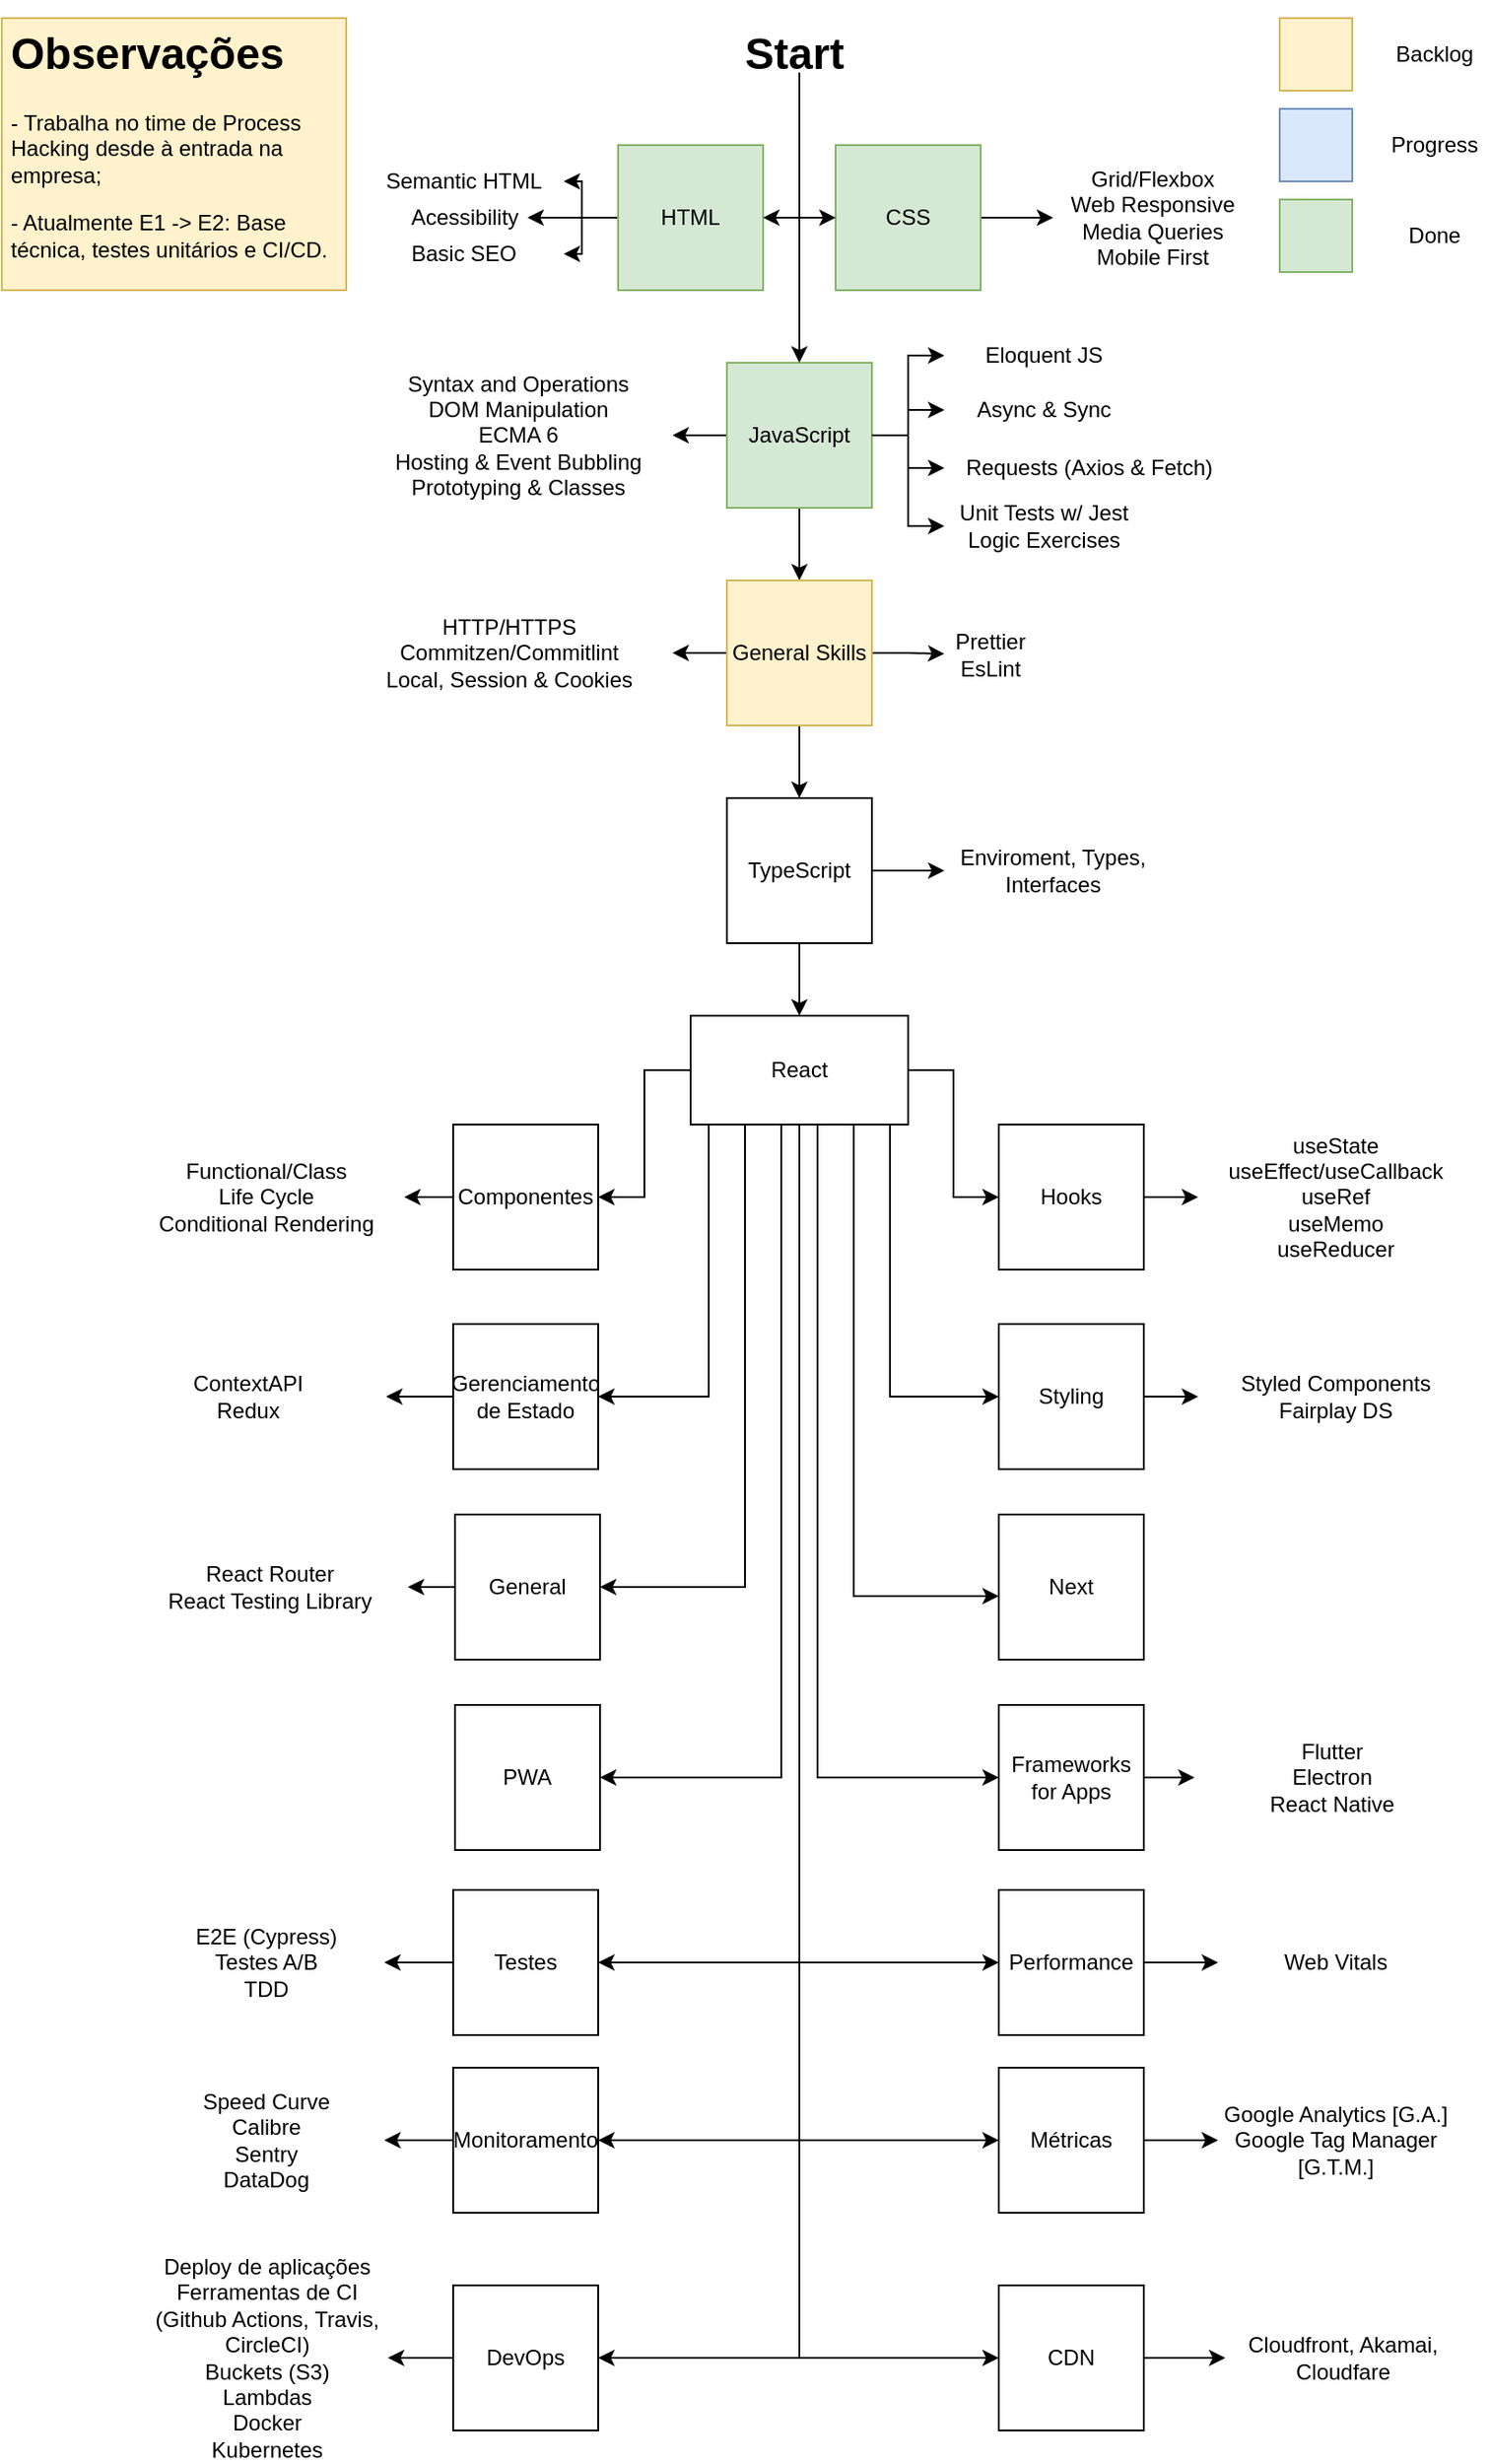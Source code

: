<mxfile version="15.7.3" type="github">
  <diagram id="agUBH981tSHvttuCAfrt" name="Page-1">
    <mxGraphModel dx="861" dy="510" grid="1" gridSize="10" guides="1" tooltips="1" connect="1" arrows="1" fold="1" page="1" pageScale="1" pageWidth="850" pageHeight="1100" math="0" shadow="0">
      <root>
        <mxCell id="0" />
        <mxCell id="1" parent="0" />
        <mxCell id="6p1vlQ0GJCw1Co-W3nL5-1" value="&lt;h1&gt;Observações&lt;/h1&gt;&lt;p&gt;- Trabalha no time de Process Hacking desde à entrada na empresa;&lt;/p&gt;&lt;p&gt;- Atualmente E1 -&amp;gt; E2: Base técnica, testes unitários e CI/CD.&lt;/p&gt;&lt;p&gt;&lt;br&gt;&lt;/p&gt;" style="text;html=1;strokeColor=#d6b656;fillColor=#fff2cc;spacing=5;spacingTop=-20;whiteSpace=wrap;overflow=hidden;rounded=0;" parent="1" vertex="1">
          <mxGeometry x="10" y="10" width="190" height="150" as="geometry" />
        </mxCell>
        <mxCell id="6p1vlQ0GJCw1Co-W3nL5-2" style="edgeStyle=orthogonalEdgeStyle;rounded=0;orthogonalLoop=1;jettySize=auto;html=1;" parent="1" source="6p1vlQ0GJCw1Co-W3nL5-5" target="6p1vlQ0GJCw1Co-W3nL5-8" edge="1">
          <mxGeometry relative="1" as="geometry" />
        </mxCell>
        <mxCell id="6p1vlQ0GJCw1Co-W3nL5-3" style="edgeStyle=orthogonalEdgeStyle;rounded=0;orthogonalLoop=1;jettySize=auto;html=1;" parent="1" source="6p1vlQ0GJCw1Co-W3nL5-5" target="6p1vlQ0GJCw1Co-W3nL5-34" edge="1">
          <mxGeometry relative="1" as="geometry" />
        </mxCell>
        <mxCell id="6p1vlQ0GJCw1Co-W3nL5-4" style="edgeStyle=orthogonalEdgeStyle;rounded=0;orthogonalLoop=1;jettySize=auto;html=1;" parent="1" source="6p1vlQ0GJCw1Co-W3nL5-5" target="6p1vlQ0GJCw1Co-W3nL5-35" edge="1">
          <mxGeometry relative="1" as="geometry" />
        </mxCell>
        <mxCell id="6p1vlQ0GJCw1Co-W3nL5-5" value="HTML" style="whiteSpace=wrap;html=1;aspect=fixed;fillColor=#d5e8d4;strokeColor=#82b366;" parent="1" vertex="1">
          <mxGeometry x="350" y="80" width="80" height="80" as="geometry" />
        </mxCell>
        <mxCell id="6p1vlQ0GJCw1Co-W3nL5-6" style="edgeStyle=orthogonalEdgeStyle;rounded=0;orthogonalLoop=1;jettySize=auto;html=1;" parent="1" source="6p1vlQ0GJCw1Co-W3nL5-7" target="6p1vlQ0GJCw1Co-W3nL5-9" edge="1">
          <mxGeometry relative="1" as="geometry" />
        </mxCell>
        <mxCell id="6p1vlQ0GJCw1Co-W3nL5-7" value="CSS" style="whiteSpace=wrap;html=1;aspect=fixed;fillColor=#d5e8d4;strokeColor=#82b366;" parent="1" vertex="1">
          <mxGeometry x="470" y="80" width="80" height="80" as="geometry" />
        </mxCell>
        <mxCell id="6p1vlQ0GJCw1Co-W3nL5-8" value="Semantic HTML" style="text;html=1;strokeColor=none;fillColor=none;align=center;verticalAlign=middle;whiteSpace=wrap;rounded=0;" parent="1" vertex="1">
          <mxGeometry x="210" y="90" width="110" height="20" as="geometry" />
        </mxCell>
        <mxCell id="6p1vlQ0GJCw1Co-W3nL5-9" value="Grid/Flexbox&lt;br&gt;Web Responsive&lt;br&gt;Media Queries&lt;br&gt;Mobile First" style="text;html=1;strokeColor=none;fillColor=none;align=center;verticalAlign=middle;whiteSpace=wrap;rounded=0;" parent="1" vertex="1">
          <mxGeometry x="590" y="110" width="110" height="20" as="geometry" />
        </mxCell>
        <mxCell id="6p1vlQ0GJCw1Co-W3nL5-10" style="edgeStyle=orthogonalEdgeStyle;rounded=0;orthogonalLoop=1;jettySize=auto;html=1;" parent="1" source="6p1vlQ0GJCw1Co-W3nL5-13" target="6p1vlQ0GJCw1Co-W3nL5-14" edge="1">
          <mxGeometry relative="1" as="geometry" />
        </mxCell>
        <mxCell id="6p1vlQ0GJCw1Co-W3nL5-11" style="edgeStyle=orthogonalEdgeStyle;rounded=0;orthogonalLoop=1;jettySize=auto;html=1;" parent="1" source="6p1vlQ0GJCw1Co-W3nL5-13" target="6p1vlQ0GJCw1Co-W3nL5-15" edge="1">
          <mxGeometry relative="1" as="geometry" />
        </mxCell>
        <mxCell id="6p1vlQ0GJCw1Co-W3nL5-12" style="edgeStyle=orthogonalEdgeStyle;rounded=0;orthogonalLoop=1;jettySize=auto;html=1;entryX=0.5;entryY=0;entryDx=0;entryDy=0;" parent="1" source="6p1vlQ0GJCw1Co-W3nL5-13" target="6p1vlQ0GJCw1Co-W3nL5-25" edge="1">
          <mxGeometry relative="1" as="geometry" />
        </mxCell>
        <mxCell id="9mveYApbmtlLo5inXnCP-2" style="edgeStyle=orthogonalEdgeStyle;rounded=0;orthogonalLoop=1;jettySize=auto;html=1;" parent="1" source="6p1vlQ0GJCw1Co-W3nL5-13" target="9mveYApbmtlLo5inXnCP-3" edge="1">
          <mxGeometry relative="1" as="geometry">
            <mxPoint x="520" y="270" as="targetPoint" />
          </mxGeometry>
        </mxCell>
        <mxCell id="wWRz1BCfIXu3STuvE5zI-3" style="edgeStyle=orthogonalEdgeStyle;rounded=0;orthogonalLoop=1;jettySize=auto;html=1;" parent="1" source="6p1vlQ0GJCw1Co-W3nL5-13" target="wWRz1BCfIXu3STuvE5zI-1" edge="1">
          <mxGeometry relative="1" as="geometry" />
        </mxCell>
        <mxCell id="6p1vlQ0GJCw1Co-W3nL5-13" value="JavaScript" style="whiteSpace=wrap;html=1;aspect=fixed;fillColor=#d5e8d4;strokeColor=#82b366;" parent="1" vertex="1">
          <mxGeometry x="410" y="200" width="80" height="80" as="geometry" />
        </mxCell>
        <mxCell id="6p1vlQ0GJCw1Co-W3nL5-14" value="Syntax and Operations&lt;br&gt;DOM Manipulation&lt;br&gt;ECMA 6&lt;br&gt;Hosting &amp;amp; Event Bubbling&lt;br&gt;Prototyping &amp;amp; Classes" style="text;html=1;strokeColor=none;fillColor=none;align=center;verticalAlign=middle;whiteSpace=wrap;rounded=0;" parent="1" vertex="1">
          <mxGeometry x="210" y="230" width="170" height="20" as="geometry" />
        </mxCell>
        <mxCell id="6p1vlQ0GJCw1Co-W3nL5-15" value="Eloquent JS" style="text;html=1;strokeColor=none;fillColor=none;align=center;verticalAlign=middle;whiteSpace=wrap;rounded=0;" parent="1" vertex="1">
          <mxGeometry x="530" y="180" width="110" height="32" as="geometry" />
        </mxCell>
        <mxCell id="9mveYApbmtlLo5inXnCP-4" value="&amp;nbsp;" style="text;html=1;align=center;verticalAlign=middle;resizable=0;points=[];autosize=1;rotation=90;" parent="6p1vlQ0GJCw1Co-W3nL5-15" vertex="1">
          <mxGeometry x="55" y="12" width="20" height="20" as="geometry" />
        </mxCell>
        <mxCell id="6p1vlQ0GJCw1Co-W3nL5-16" style="edgeStyle=orthogonalEdgeStyle;rounded=0;orthogonalLoop=1;jettySize=auto;html=1;exitX=0.5;exitY=1;exitDx=0;exitDy=0;" parent="1" source="6p1vlQ0GJCw1Co-W3nL5-15" target="6p1vlQ0GJCw1Co-W3nL5-15" edge="1">
          <mxGeometry relative="1" as="geometry" />
        </mxCell>
        <mxCell id="6p1vlQ0GJCw1Co-W3nL5-17" style="edgeStyle=orthogonalEdgeStyle;rounded=0;orthogonalLoop=1;jettySize=auto;html=1;entryX=1;entryY=0.5;entryDx=0;entryDy=0;" parent="1" source="6p1vlQ0GJCw1Co-W3nL5-20" target="6p1vlQ0GJCw1Co-W3nL5-5" edge="1">
          <mxGeometry relative="1" as="geometry" />
        </mxCell>
        <mxCell id="6p1vlQ0GJCw1Co-W3nL5-18" style="edgeStyle=orthogonalEdgeStyle;rounded=0;orthogonalLoop=1;jettySize=auto;html=1;entryX=0;entryY=0.5;entryDx=0;entryDy=0;" parent="1" source="6p1vlQ0GJCw1Co-W3nL5-20" target="6p1vlQ0GJCw1Co-W3nL5-7" edge="1">
          <mxGeometry relative="1" as="geometry" />
        </mxCell>
        <mxCell id="6p1vlQ0GJCw1Co-W3nL5-19" style="edgeStyle=orthogonalEdgeStyle;rounded=0;orthogonalLoop=1;jettySize=auto;html=1;" parent="1" source="6p1vlQ0GJCw1Co-W3nL5-20" target="6p1vlQ0GJCw1Co-W3nL5-13" edge="1">
          <mxGeometry relative="1" as="geometry" />
        </mxCell>
        <mxCell id="6p1vlQ0GJCw1Co-W3nL5-20" value="&lt;h1&gt;Start&lt;/h1&gt;" style="text;html=1;strokeColor=none;fillColor=none;spacing=5;spacingTop=-20;whiteSpace=wrap;overflow=hidden;rounded=0;" parent="1" vertex="1">
          <mxGeometry x="415" y="10" width="70" height="30" as="geometry" />
        </mxCell>
        <mxCell id="6p1vlQ0GJCw1Co-W3nL5-24" style="edgeStyle=orthogonalEdgeStyle;rounded=0;orthogonalLoop=1;jettySize=auto;html=1;" parent="1" source="6p1vlQ0GJCw1Co-W3nL5-25" target="6p1vlQ0GJCw1Co-W3nL5-38" edge="1">
          <mxGeometry relative="1" as="geometry">
            <mxPoint x="620" y="360.0" as="targetPoint" />
            <Array as="points" />
          </mxGeometry>
        </mxCell>
        <mxCell id="hISglGd7XBu-Tsz0KGXN-2" style="edgeStyle=orthogonalEdgeStyle;rounded=0;orthogonalLoop=1;jettySize=auto;html=1;" parent="1" source="6p1vlQ0GJCw1Co-W3nL5-25" target="hISglGd7XBu-Tsz0KGXN-3" edge="1">
          <mxGeometry relative="1" as="geometry">
            <mxPoint x="300" y="360.0" as="targetPoint" />
          </mxGeometry>
        </mxCell>
        <mxCell id="_Mu3jGa9Z7ArrBiEgI-9-2" value="" style="edgeStyle=orthogonalEdgeStyle;rounded=0;orthogonalLoop=1;jettySize=auto;html=1;" edge="1" parent="1" source="6p1vlQ0GJCw1Co-W3nL5-25" target="_Mu3jGa9Z7ArrBiEgI-9-1">
          <mxGeometry relative="1" as="geometry" />
        </mxCell>
        <mxCell id="6p1vlQ0GJCw1Co-W3nL5-25" value="General Skills" style="whiteSpace=wrap;html=1;aspect=fixed;fillColor=#fff2cc;strokeColor=#d6b656;" parent="1" vertex="1">
          <mxGeometry x="410" y="320" width="80" height="80" as="geometry" />
        </mxCell>
        <mxCell id="6p1vlQ0GJCw1Co-W3nL5-34" value="Basic SEO" style="text;html=1;strokeColor=none;fillColor=none;align=center;verticalAlign=middle;whiteSpace=wrap;rounded=0;" parent="1" vertex="1">
          <mxGeometry x="210" y="130" width="110" height="20" as="geometry" />
        </mxCell>
        <mxCell id="6p1vlQ0GJCw1Co-W3nL5-35" value="&lt;span&gt;Acessibility&lt;/span&gt;" style="text;html=1;align=center;verticalAlign=middle;resizable=0;points=[];autosize=1;strokeColor=none;" parent="1" vertex="1">
          <mxGeometry x="230" y="110" width="70" height="20" as="geometry" />
        </mxCell>
        <mxCell id="6p1vlQ0GJCw1Co-W3nL5-38" value="Prettier&lt;br&gt;EsLint" style="text;html=1;align=center;verticalAlign=middle;resizable=0;points=[];autosize=1;strokeColor=none;" parent="1" vertex="1">
          <mxGeometry x="530" y="345.5" width="50" height="30" as="geometry" />
        </mxCell>
        <mxCell id="hISglGd7XBu-Tsz0KGXN-3" value="HTTP/HTTPS&lt;br&gt;Commitzen/Commitlint&lt;br&gt;Local, Session &amp;amp; Cookies" style="text;html=1;strokeColor=none;fillColor=none;align=center;verticalAlign=middle;whiteSpace=wrap;rounded=0;" parent="1" vertex="1">
          <mxGeometry x="200" y="339.5" width="180" height="41" as="geometry" />
        </mxCell>
        <mxCell id="3GDLqbfNz6WAspBwxzbK-1" value="" style="whiteSpace=wrap;html=1;aspect=fixed;fillColor=#dae8fc;strokeColor=#6c8ebf;" parent="1" vertex="1">
          <mxGeometry x="715" y="60" width="40" height="40" as="geometry" />
        </mxCell>
        <mxCell id="3GDLqbfNz6WAspBwxzbK-2" value="Progress" style="text;html=1;align=center;verticalAlign=middle;resizable=0;points=[];autosize=1;strokeColor=none;" parent="1" vertex="1">
          <mxGeometry x="770" y="70" width="60" height="20" as="geometry" />
        </mxCell>
        <mxCell id="3GDLqbfNz6WAspBwxzbK-3" value="" style="whiteSpace=wrap;html=1;aspect=fixed;fillColor=#fff2cc;strokeColor=#d6b656;" parent="1" vertex="1">
          <mxGeometry x="715" y="10" width="40" height="40" as="geometry" />
        </mxCell>
        <mxCell id="3GDLqbfNz6WAspBwxzbK-4" value="Backlog" style="text;html=1;align=center;verticalAlign=middle;resizable=0;points=[];autosize=1;strokeColor=none;" parent="1" vertex="1">
          <mxGeometry x="770" y="20" width="60" height="20" as="geometry" />
        </mxCell>
        <mxCell id="3GDLqbfNz6WAspBwxzbK-5" value="" style="whiteSpace=wrap;html=1;aspect=fixed;fillColor=#d5e8d4;strokeColor=#82b366;" parent="1" vertex="1">
          <mxGeometry x="715" y="110" width="40" height="40" as="geometry" />
        </mxCell>
        <mxCell id="3GDLqbfNz6WAspBwxzbK-6" value="Done" style="text;html=1;align=center;verticalAlign=middle;resizable=0;points=[];autosize=1;strokeColor=none;" parent="1" vertex="1">
          <mxGeometry x="780" y="120" width="40" height="20" as="geometry" />
        </mxCell>
        <mxCell id="9mveYApbmtlLo5inXnCP-1" style="edgeStyle=orthogonalEdgeStyle;rounded=0;orthogonalLoop=1;jettySize=auto;html=1;exitX=0.5;exitY=1;exitDx=0;exitDy=0;" parent="1" source="6p1vlQ0GJCw1Co-W3nL5-15" target="6p1vlQ0GJCw1Co-W3nL5-15" edge="1">
          <mxGeometry relative="1" as="geometry" />
        </mxCell>
        <mxCell id="9mveYApbmtlLo5inXnCP-3" value="Unit Tests w/ Jest&lt;br&gt;Logic Exercises" style="text;html=1;strokeColor=none;fillColor=none;align=center;verticalAlign=middle;whiteSpace=wrap;rounded=0;" parent="1" vertex="1">
          <mxGeometry x="530" y="280" width="110" height="20" as="geometry" />
        </mxCell>
        <mxCell id="wWRz1BCfIXu3STuvE5zI-1" value="Async &amp;amp; Sync" style="text;html=1;strokeColor=none;fillColor=none;align=center;verticalAlign=middle;whiteSpace=wrap;rounded=0;" parent="1" vertex="1">
          <mxGeometry x="530" y="210" width="110" height="32" as="geometry" />
        </mxCell>
        <mxCell id="wWRz1BCfIXu3STuvE5zI-2" value="&amp;nbsp;" style="text;html=1;align=center;verticalAlign=middle;resizable=0;points=[];autosize=1;rotation=90;" parent="wWRz1BCfIXu3STuvE5zI-1" vertex="1">
          <mxGeometry x="55" y="12" width="20" height="20" as="geometry" />
        </mxCell>
        <mxCell id="rWHuO9RdlTMYaWmrahyg-1" value="Requests (Axios &amp;amp; Fetch)" style="text;html=1;strokeColor=none;fillColor=none;align=center;verticalAlign=middle;whiteSpace=wrap;rounded=0;" parent="1" vertex="1">
          <mxGeometry x="530" y="242" width="160" height="32" as="geometry" />
        </mxCell>
        <mxCell id="rWHuO9RdlTMYaWmrahyg-2" value="&amp;nbsp;" style="text;html=1;align=center;verticalAlign=middle;resizable=0;points=[];autosize=1;rotation=90;" parent="rWHuO9RdlTMYaWmrahyg-1" vertex="1">
          <mxGeometry x="80" y="12" width="20" height="20" as="geometry" />
        </mxCell>
        <mxCell id="rWHuO9RdlTMYaWmrahyg-5" style="edgeStyle=orthogonalEdgeStyle;rounded=0;orthogonalLoop=1;jettySize=auto;html=1;" parent="1" source="6p1vlQ0GJCw1Co-W3nL5-13" target="rWHuO9RdlTMYaWmrahyg-1" edge="1">
          <mxGeometry relative="1" as="geometry">
            <mxPoint x="500" y="250" as="sourcePoint" />
            <mxPoint x="540" y="236" as="targetPoint" />
          </mxGeometry>
        </mxCell>
        <mxCell id="_Mu3jGa9Z7ArrBiEgI-9-4" style="edgeStyle=orthogonalEdgeStyle;rounded=0;orthogonalLoop=1;jettySize=auto;html=1;" edge="1" parent="1" source="_Mu3jGa9Z7ArrBiEgI-9-1" target="_Mu3jGa9Z7ArrBiEgI-9-3">
          <mxGeometry relative="1" as="geometry" />
        </mxCell>
        <mxCell id="_Mu3jGa9Z7ArrBiEgI-9-60" style="edgeStyle=orthogonalEdgeStyle;rounded=0;orthogonalLoop=1;jettySize=auto;html=1;fontColor=#000000;" edge="1" parent="1" source="_Mu3jGa9Z7ArrBiEgI-9-1" target="_Mu3jGa9Z7ArrBiEgI-9-21">
          <mxGeometry relative="1" as="geometry" />
        </mxCell>
        <mxCell id="_Mu3jGa9Z7ArrBiEgI-9-1" value="TypeScript" style="whiteSpace=wrap;html=1;aspect=fixed;" vertex="1" parent="1">
          <mxGeometry x="410" y="440" width="80" height="80" as="geometry" />
        </mxCell>
        <mxCell id="_Mu3jGa9Z7ArrBiEgI-9-3" value="Enviroment, Types, Interfaces" style="text;html=1;align=center;verticalAlign=middle;whiteSpace=wrap;rounded=0;" vertex="1" parent="1">
          <mxGeometry x="530" y="442.5" width="120" height="75" as="geometry" />
        </mxCell>
        <mxCell id="_Mu3jGa9Z7ArrBiEgI-9-7" style="edgeStyle=orthogonalEdgeStyle;rounded=0;orthogonalLoop=1;jettySize=auto;html=1;" edge="1" parent="1" source="_Mu3jGa9Z7ArrBiEgI-9-21" target="_Mu3jGa9Z7ArrBiEgI-9-23">
          <mxGeometry relative="1" as="geometry" />
        </mxCell>
        <mxCell id="_Mu3jGa9Z7ArrBiEgI-9-8" style="edgeStyle=orthogonalEdgeStyle;rounded=0;orthogonalLoop=1;jettySize=auto;html=1;" edge="1" parent="1" source="_Mu3jGa9Z7ArrBiEgI-9-21" target="_Mu3jGa9Z7ArrBiEgI-9-26">
          <mxGeometry relative="1" as="geometry" />
        </mxCell>
        <mxCell id="_Mu3jGa9Z7ArrBiEgI-9-9" style="edgeStyle=orthogonalEdgeStyle;rounded=0;orthogonalLoop=1;jettySize=auto;html=1;" edge="1" parent="1" source="_Mu3jGa9Z7ArrBiEgI-9-21" target="_Mu3jGa9Z7ArrBiEgI-9-29">
          <mxGeometry relative="1" as="geometry">
            <Array as="points">
              <mxPoint x="400" y="770" />
            </Array>
          </mxGeometry>
        </mxCell>
        <mxCell id="_Mu3jGa9Z7ArrBiEgI-9-10" style="edgeStyle=orthogonalEdgeStyle;rounded=0;orthogonalLoop=1;jettySize=auto;html=1;" edge="1" parent="1" source="_Mu3jGa9Z7ArrBiEgI-9-21" target="_Mu3jGa9Z7ArrBiEgI-9-32">
          <mxGeometry relative="1" as="geometry">
            <Array as="points">
              <mxPoint x="500" y="770" />
            </Array>
          </mxGeometry>
        </mxCell>
        <mxCell id="_Mu3jGa9Z7ArrBiEgI-9-11" style="edgeStyle=orthogonalEdgeStyle;rounded=0;orthogonalLoop=1;jettySize=auto;html=1;" edge="1" parent="1" source="_Mu3jGa9Z7ArrBiEgI-9-21" target="_Mu3jGa9Z7ArrBiEgI-9-35">
          <mxGeometry relative="1" as="geometry">
            <Array as="points">
              <mxPoint x="420" y="875" />
            </Array>
          </mxGeometry>
        </mxCell>
        <mxCell id="_Mu3jGa9Z7ArrBiEgI-9-12" style="edgeStyle=orthogonalEdgeStyle;rounded=0;orthogonalLoop=1;jettySize=auto;html=1;" edge="1" parent="1" source="_Mu3jGa9Z7ArrBiEgI-9-21" target="_Mu3jGa9Z7ArrBiEgI-9-37">
          <mxGeometry relative="1" as="geometry">
            <Array as="points">
              <mxPoint x="480" y="880" />
            </Array>
            <mxPoint x="590" y="900" as="targetPoint" />
          </mxGeometry>
        </mxCell>
        <mxCell id="_Mu3jGa9Z7ArrBiEgI-9-13" style="edgeStyle=orthogonalEdgeStyle;rounded=0;orthogonalLoop=1;jettySize=auto;html=1;" edge="1" parent="1" source="_Mu3jGa9Z7ArrBiEgI-9-21" target="_Mu3jGa9Z7ArrBiEgI-9-38">
          <mxGeometry relative="1" as="geometry">
            <Array as="points">
              <mxPoint x="440" y="980" />
            </Array>
          </mxGeometry>
        </mxCell>
        <mxCell id="_Mu3jGa9Z7ArrBiEgI-9-14" style="edgeStyle=orthogonalEdgeStyle;rounded=0;orthogonalLoop=1;jettySize=auto;html=1;" edge="1" parent="1" source="_Mu3jGa9Z7ArrBiEgI-9-21" target="_Mu3jGa9Z7ArrBiEgI-9-40">
          <mxGeometry relative="1" as="geometry">
            <Array as="points">
              <mxPoint x="460" y="980" />
            </Array>
          </mxGeometry>
        </mxCell>
        <mxCell id="_Mu3jGa9Z7ArrBiEgI-9-15" style="edgeStyle=orthogonalEdgeStyle;rounded=0;orthogonalLoop=1;jettySize=auto;html=1;" edge="1" parent="1" target="_Mu3jGa9Z7ArrBiEgI-9-43">
          <mxGeometry relative="1" as="geometry">
            <mxPoint x="435" y="620" as="sourcePoint" />
            <mxPoint x="390" y="1100" as="targetPoint" />
            <Array as="points">
              <mxPoint x="450" y="620" />
              <mxPoint x="450" y="1082" />
            </Array>
          </mxGeometry>
        </mxCell>
        <mxCell id="_Mu3jGa9Z7ArrBiEgI-9-16" style="edgeStyle=orthogonalEdgeStyle;rounded=0;orthogonalLoop=1;jettySize=auto;html=1;" edge="1" parent="1" source="_Mu3jGa9Z7ArrBiEgI-9-21" target="_Mu3jGa9Z7ArrBiEgI-9-46">
          <mxGeometry relative="1" as="geometry">
            <Array as="points">
              <mxPoint x="450" y="1082" />
            </Array>
          </mxGeometry>
        </mxCell>
        <mxCell id="_Mu3jGa9Z7ArrBiEgI-9-17" style="edgeStyle=orthogonalEdgeStyle;rounded=0;orthogonalLoop=1;jettySize=auto;html=1;" edge="1" parent="1" source="_Mu3jGa9Z7ArrBiEgI-9-21" target="_Mu3jGa9Z7ArrBiEgI-9-49">
          <mxGeometry relative="1" as="geometry">
            <Array as="points">
              <mxPoint x="450" y="1180" />
            </Array>
          </mxGeometry>
        </mxCell>
        <mxCell id="_Mu3jGa9Z7ArrBiEgI-9-18" style="edgeStyle=orthogonalEdgeStyle;rounded=0;orthogonalLoop=1;jettySize=auto;html=1;" edge="1" parent="1" source="_Mu3jGa9Z7ArrBiEgI-9-21" target="_Mu3jGa9Z7ArrBiEgI-9-52">
          <mxGeometry relative="1" as="geometry">
            <Array as="points">
              <mxPoint x="450" y="1180" />
            </Array>
          </mxGeometry>
        </mxCell>
        <mxCell id="_Mu3jGa9Z7ArrBiEgI-9-19" style="edgeStyle=orthogonalEdgeStyle;rounded=0;orthogonalLoop=1;jettySize=auto;html=1;" edge="1" parent="1" source="_Mu3jGa9Z7ArrBiEgI-9-21" target="_Mu3jGa9Z7ArrBiEgI-9-55">
          <mxGeometry relative="1" as="geometry">
            <Array as="points">
              <mxPoint x="450" y="1300" />
            </Array>
          </mxGeometry>
        </mxCell>
        <mxCell id="_Mu3jGa9Z7ArrBiEgI-9-20" style="edgeStyle=orthogonalEdgeStyle;rounded=0;orthogonalLoop=1;jettySize=auto;html=1;" edge="1" parent="1" source="_Mu3jGa9Z7ArrBiEgI-9-21" target="_Mu3jGa9Z7ArrBiEgI-9-57">
          <mxGeometry relative="1" as="geometry">
            <Array as="points">
              <mxPoint x="450" y="1300" />
            </Array>
          </mxGeometry>
        </mxCell>
        <mxCell id="_Mu3jGa9Z7ArrBiEgI-9-21" value="React" style="rounded=0;whiteSpace=wrap;html=1;" vertex="1" parent="1">
          <mxGeometry x="390" y="560" width="120" height="60" as="geometry" />
        </mxCell>
        <mxCell id="_Mu3jGa9Z7ArrBiEgI-9-22" style="edgeStyle=orthogonalEdgeStyle;rounded=0;orthogonalLoop=1;jettySize=auto;html=1;" edge="1" parent="1" source="_Mu3jGa9Z7ArrBiEgI-9-23" target="_Mu3jGa9Z7ArrBiEgI-9-24">
          <mxGeometry relative="1" as="geometry" />
        </mxCell>
        <mxCell id="_Mu3jGa9Z7ArrBiEgI-9-23" value="Componentes" style="whiteSpace=wrap;html=1;aspect=fixed;" vertex="1" parent="1">
          <mxGeometry x="259" y="620" width="80" height="80" as="geometry" />
        </mxCell>
        <mxCell id="_Mu3jGa9Z7ArrBiEgI-9-24" value="Functional/Class&lt;br&gt;Life Cycle&lt;br&gt;Conditional Rendering" style="text;html=1;strokeColor=none;fillColor=none;align=center;verticalAlign=middle;whiteSpace=wrap;rounded=0;" vertex="1" parent="1">
          <mxGeometry x="80" y="645" width="152" height="30" as="geometry" />
        </mxCell>
        <mxCell id="_Mu3jGa9Z7ArrBiEgI-9-25" style="edgeStyle=orthogonalEdgeStyle;rounded=0;orthogonalLoop=1;jettySize=auto;html=1;" edge="1" parent="1" source="_Mu3jGa9Z7ArrBiEgI-9-26" target="_Mu3jGa9Z7ArrBiEgI-9-27">
          <mxGeometry relative="1" as="geometry" />
        </mxCell>
        <mxCell id="_Mu3jGa9Z7ArrBiEgI-9-26" value="Hooks" style="whiteSpace=wrap;html=1;aspect=fixed;" vertex="1" parent="1">
          <mxGeometry x="560" y="620" width="80" height="80" as="geometry" />
        </mxCell>
        <mxCell id="_Mu3jGa9Z7ArrBiEgI-9-27" value="useState&lt;br&gt;useEffect/useCallback&lt;br&gt;useRef&lt;br&gt;useMemo&lt;br&gt;useReducer" style="text;html=1;strokeColor=none;fillColor=none;align=center;verticalAlign=middle;whiteSpace=wrap;rounded=0;" vertex="1" parent="1">
          <mxGeometry x="670" y="645" width="152" height="30" as="geometry" />
        </mxCell>
        <mxCell id="_Mu3jGa9Z7ArrBiEgI-9-28" style="edgeStyle=orthogonalEdgeStyle;rounded=0;orthogonalLoop=1;jettySize=auto;html=1;" edge="1" parent="1" source="_Mu3jGa9Z7ArrBiEgI-9-29" target="_Mu3jGa9Z7ArrBiEgI-9-30">
          <mxGeometry relative="1" as="geometry" />
        </mxCell>
        <mxCell id="_Mu3jGa9Z7ArrBiEgI-9-29" value="Gerenciamento de Estado" style="whiteSpace=wrap;html=1;aspect=fixed;" vertex="1" parent="1">
          <mxGeometry x="259" y="730" width="80" height="80" as="geometry" />
        </mxCell>
        <mxCell id="_Mu3jGa9Z7ArrBiEgI-9-30" value="ContextAPI&lt;br&gt;Redux" style="text;html=1;strokeColor=none;fillColor=none;align=center;verticalAlign=middle;whiteSpace=wrap;rounded=0;" vertex="1" parent="1">
          <mxGeometry x="70" y="755" width="152" height="30" as="geometry" />
        </mxCell>
        <mxCell id="_Mu3jGa9Z7ArrBiEgI-9-31" style="edgeStyle=orthogonalEdgeStyle;rounded=0;orthogonalLoop=1;jettySize=auto;html=1;" edge="1" parent="1" source="_Mu3jGa9Z7ArrBiEgI-9-32" target="_Mu3jGa9Z7ArrBiEgI-9-33">
          <mxGeometry relative="1" as="geometry" />
        </mxCell>
        <mxCell id="_Mu3jGa9Z7ArrBiEgI-9-32" value="Styling" style="whiteSpace=wrap;html=1;aspect=fixed;" vertex="1" parent="1">
          <mxGeometry x="560" y="730" width="80" height="80" as="geometry" />
        </mxCell>
        <mxCell id="_Mu3jGa9Z7ArrBiEgI-9-33" value="Styled Components&lt;br&gt;Fairplay DS" style="text;html=1;strokeColor=none;fillColor=none;align=center;verticalAlign=middle;whiteSpace=wrap;rounded=0;" vertex="1" parent="1">
          <mxGeometry x="670" y="755" width="152" height="30" as="geometry" />
        </mxCell>
        <mxCell id="_Mu3jGa9Z7ArrBiEgI-9-34" style="edgeStyle=orthogonalEdgeStyle;rounded=0;orthogonalLoop=1;jettySize=auto;html=1;" edge="1" parent="1" source="_Mu3jGa9Z7ArrBiEgI-9-35" target="_Mu3jGa9Z7ArrBiEgI-9-36">
          <mxGeometry relative="1" as="geometry" />
        </mxCell>
        <mxCell id="_Mu3jGa9Z7ArrBiEgI-9-35" value="General" style="whiteSpace=wrap;html=1;aspect=fixed;" vertex="1" parent="1">
          <mxGeometry x="260" y="835" width="80" height="80" as="geometry" />
        </mxCell>
        <mxCell id="_Mu3jGa9Z7ArrBiEgI-9-36" value="React Router&lt;br&gt;React Testing Library" style="text;html=1;strokeColor=none;fillColor=none;align=center;verticalAlign=middle;whiteSpace=wrap;rounded=0;" vertex="1" parent="1">
          <mxGeometry x="82" y="860" width="152" height="30" as="geometry" />
        </mxCell>
        <mxCell id="_Mu3jGa9Z7ArrBiEgI-9-37" value="Next" style="whiteSpace=wrap;html=1;aspect=fixed;" vertex="1" parent="1">
          <mxGeometry x="560" y="835" width="80" height="80" as="geometry" />
        </mxCell>
        <mxCell id="_Mu3jGa9Z7ArrBiEgI-9-38" value="PWA" style="whiteSpace=wrap;html=1;aspect=fixed;" vertex="1" parent="1">
          <mxGeometry x="260" y="940" width="80" height="80" as="geometry" />
        </mxCell>
        <mxCell id="_Mu3jGa9Z7ArrBiEgI-9-39" style="edgeStyle=orthogonalEdgeStyle;rounded=0;orthogonalLoop=1;jettySize=auto;html=1;" edge="1" parent="1" source="_Mu3jGa9Z7ArrBiEgI-9-40" target="_Mu3jGa9Z7ArrBiEgI-9-41">
          <mxGeometry relative="1" as="geometry" />
        </mxCell>
        <mxCell id="_Mu3jGa9Z7ArrBiEgI-9-40" value="Frameworks for Apps" style="whiteSpace=wrap;html=1;aspect=fixed;" vertex="1" parent="1">
          <mxGeometry x="560" y="940" width="80" height="80" as="geometry" />
        </mxCell>
        <mxCell id="_Mu3jGa9Z7ArrBiEgI-9-41" value="Flutter&lt;br&gt;Electron&lt;br&gt;React Native" style="text;html=1;strokeColor=none;fillColor=none;align=center;verticalAlign=middle;whiteSpace=wrap;rounded=0;" vertex="1" parent="1">
          <mxGeometry x="668" y="952.5" width="152" height="55" as="geometry" />
        </mxCell>
        <mxCell id="_Mu3jGa9Z7ArrBiEgI-9-42" style="edgeStyle=orthogonalEdgeStyle;rounded=0;orthogonalLoop=1;jettySize=auto;html=1;" edge="1" parent="1" source="_Mu3jGa9Z7ArrBiEgI-9-43" target="_Mu3jGa9Z7ArrBiEgI-9-44">
          <mxGeometry relative="1" as="geometry" />
        </mxCell>
        <mxCell id="_Mu3jGa9Z7ArrBiEgI-9-43" value="Testes" style="whiteSpace=wrap;html=1;aspect=fixed;" vertex="1" parent="1">
          <mxGeometry x="259" y="1042" width="80" height="80" as="geometry" />
        </mxCell>
        <mxCell id="_Mu3jGa9Z7ArrBiEgI-9-44" value="E2E (Cypress)&lt;br&gt;Testes A/B&lt;br&gt;TDD" style="text;html=1;strokeColor=none;fillColor=none;align=center;verticalAlign=middle;whiteSpace=wrap;rounded=0;" vertex="1" parent="1">
          <mxGeometry x="91" y="1067" width="130" height="30" as="geometry" />
        </mxCell>
        <mxCell id="_Mu3jGa9Z7ArrBiEgI-9-45" style="edgeStyle=orthogonalEdgeStyle;rounded=0;orthogonalLoop=1;jettySize=auto;html=1;" edge="1" parent="1" source="_Mu3jGa9Z7ArrBiEgI-9-46" target="_Mu3jGa9Z7ArrBiEgI-9-47">
          <mxGeometry relative="1" as="geometry" />
        </mxCell>
        <mxCell id="_Mu3jGa9Z7ArrBiEgI-9-46" value="Performance" style="whiteSpace=wrap;html=1;aspect=fixed;" vertex="1" parent="1">
          <mxGeometry x="560" y="1042" width="80" height="80" as="geometry" />
        </mxCell>
        <mxCell id="_Mu3jGa9Z7ArrBiEgI-9-47" value="Web Vitals" style="text;html=1;strokeColor=none;fillColor=none;align=center;verticalAlign=middle;whiteSpace=wrap;rounded=0;" vertex="1" parent="1">
          <mxGeometry x="681" y="1067" width="130" height="30" as="geometry" />
        </mxCell>
        <mxCell id="_Mu3jGa9Z7ArrBiEgI-9-48" style="edgeStyle=orthogonalEdgeStyle;rounded=0;orthogonalLoop=1;jettySize=auto;html=1;" edge="1" parent="1" source="_Mu3jGa9Z7ArrBiEgI-9-49" target="_Mu3jGa9Z7ArrBiEgI-9-50">
          <mxGeometry relative="1" as="geometry" />
        </mxCell>
        <mxCell id="_Mu3jGa9Z7ArrBiEgI-9-49" value="Monitoramento" style="whiteSpace=wrap;html=1;aspect=fixed;" vertex="1" parent="1">
          <mxGeometry x="259" y="1140" width="80" height="80" as="geometry" />
        </mxCell>
        <mxCell id="_Mu3jGa9Z7ArrBiEgI-9-50" value="Speed Curve&lt;br&gt;Calibre&lt;br&gt;Sentry&lt;br&gt;DataDog" style="text;html=1;strokeColor=none;fillColor=none;align=center;verticalAlign=middle;whiteSpace=wrap;rounded=0;" vertex="1" parent="1">
          <mxGeometry x="91" y="1165" width="130" height="30" as="geometry" />
        </mxCell>
        <mxCell id="_Mu3jGa9Z7ArrBiEgI-9-51" style="edgeStyle=orthogonalEdgeStyle;rounded=0;orthogonalLoop=1;jettySize=auto;html=1;" edge="1" parent="1" source="_Mu3jGa9Z7ArrBiEgI-9-52" target="_Mu3jGa9Z7ArrBiEgI-9-53">
          <mxGeometry relative="1" as="geometry" />
        </mxCell>
        <mxCell id="_Mu3jGa9Z7ArrBiEgI-9-52" value="Métricas" style="whiteSpace=wrap;html=1;aspect=fixed;" vertex="1" parent="1">
          <mxGeometry x="560" y="1140" width="80" height="80" as="geometry" />
        </mxCell>
        <mxCell id="_Mu3jGa9Z7ArrBiEgI-9-53" value="Google Analytics [G.A.] Google Tag Manager [G.T.M.]" style="text;html=1;strokeColor=none;fillColor=none;align=center;verticalAlign=middle;whiteSpace=wrap;rounded=0;" vertex="1" parent="1">
          <mxGeometry x="681" y="1165" width="130" height="30" as="geometry" />
        </mxCell>
        <mxCell id="_Mu3jGa9Z7ArrBiEgI-9-54" style="edgeStyle=orthogonalEdgeStyle;rounded=0;orthogonalLoop=1;jettySize=auto;html=1;" edge="1" parent="1" source="_Mu3jGa9Z7ArrBiEgI-9-55" target="_Mu3jGa9Z7ArrBiEgI-9-58">
          <mxGeometry relative="1" as="geometry" />
        </mxCell>
        <mxCell id="_Mu3jGa9Z7ArrBiEgI-9-55" value="DevOps" style="whiteSpace=wrap;html=1;aspect=fixed;" vertex="1" parent="1">
          <mxGeometry x="259" y="1260" width="80" height="80" as="geometry" />
        </mxCell>
        <mxCell id="_Mu3jGa9Z7ArrBiEgI-9-56" style="edgeStyle=orthogonalEdgeStyle;rounded=0;orthogonalLoop=1;jettySize=auto;html=1;" edge="1" parent="1" source="_Mu3jGa9Z7ArrBiEgI-9-57" target="_Mu3jGa9Z7ArrBiEgI-9-59">
          <mxGeometry relative="1" as="geometry" />
        </mxCell>
        <mxCell id="_Mu3jGa9Z7ArrBiEgI-9-57" value="CDN" style="whiteSpace=wrap;html=1;aspect=fixed;" vertex="1" parent="1">
          <mxGeometry x="560" y="1260" width="80" height="80" as="geometry" />
        </mxCell>
        <mxCell id="_Mu3jGa9Z7ArrBiEgI-9-58" value="&lt;div&gt;Deploy de aplicações&lt;/div&gt;&lt;div&gt;Ferramentas de CI (Github Actions, Travis, CircleCI)&lt;/div&gt;&lt;div&gt;Buckets (S3)&lt;/div&gt;&lt;div&gt;Lambdas&lt;/div&gt;&lt;div&gt;Docker&lt;/div&gt;&lt;div&gt;Kubernetes&lt;/div&gt;" style="text;html=1;strokeColor=none;fillColor=none;align=center;verticalAlign=middle;whiteSpace=wrap;rounded=0;" vertex="1" parent="1">
          <mxGeometry x="90" y="1285" width="133" height="30" as="geometry" />
        </mxCell>
        <mxCell id="_Mu3jGa9Z7ArrBiEgI-9-59" value="Cloudfront, Akamai, Cloudfare" style="text;html=1;strokeColor=none;fillColor=none;align=center;verticalAlign=middle;whiteSpace=wrap;rounded=0;" vertex="1" parent="1">
          <mxGeometry x="685" y="1285" width="130" height="30" as="geometry" />
        </mxCell>
      </root>
    </mxGraphModel>
  </diagram>
</mxfile>

